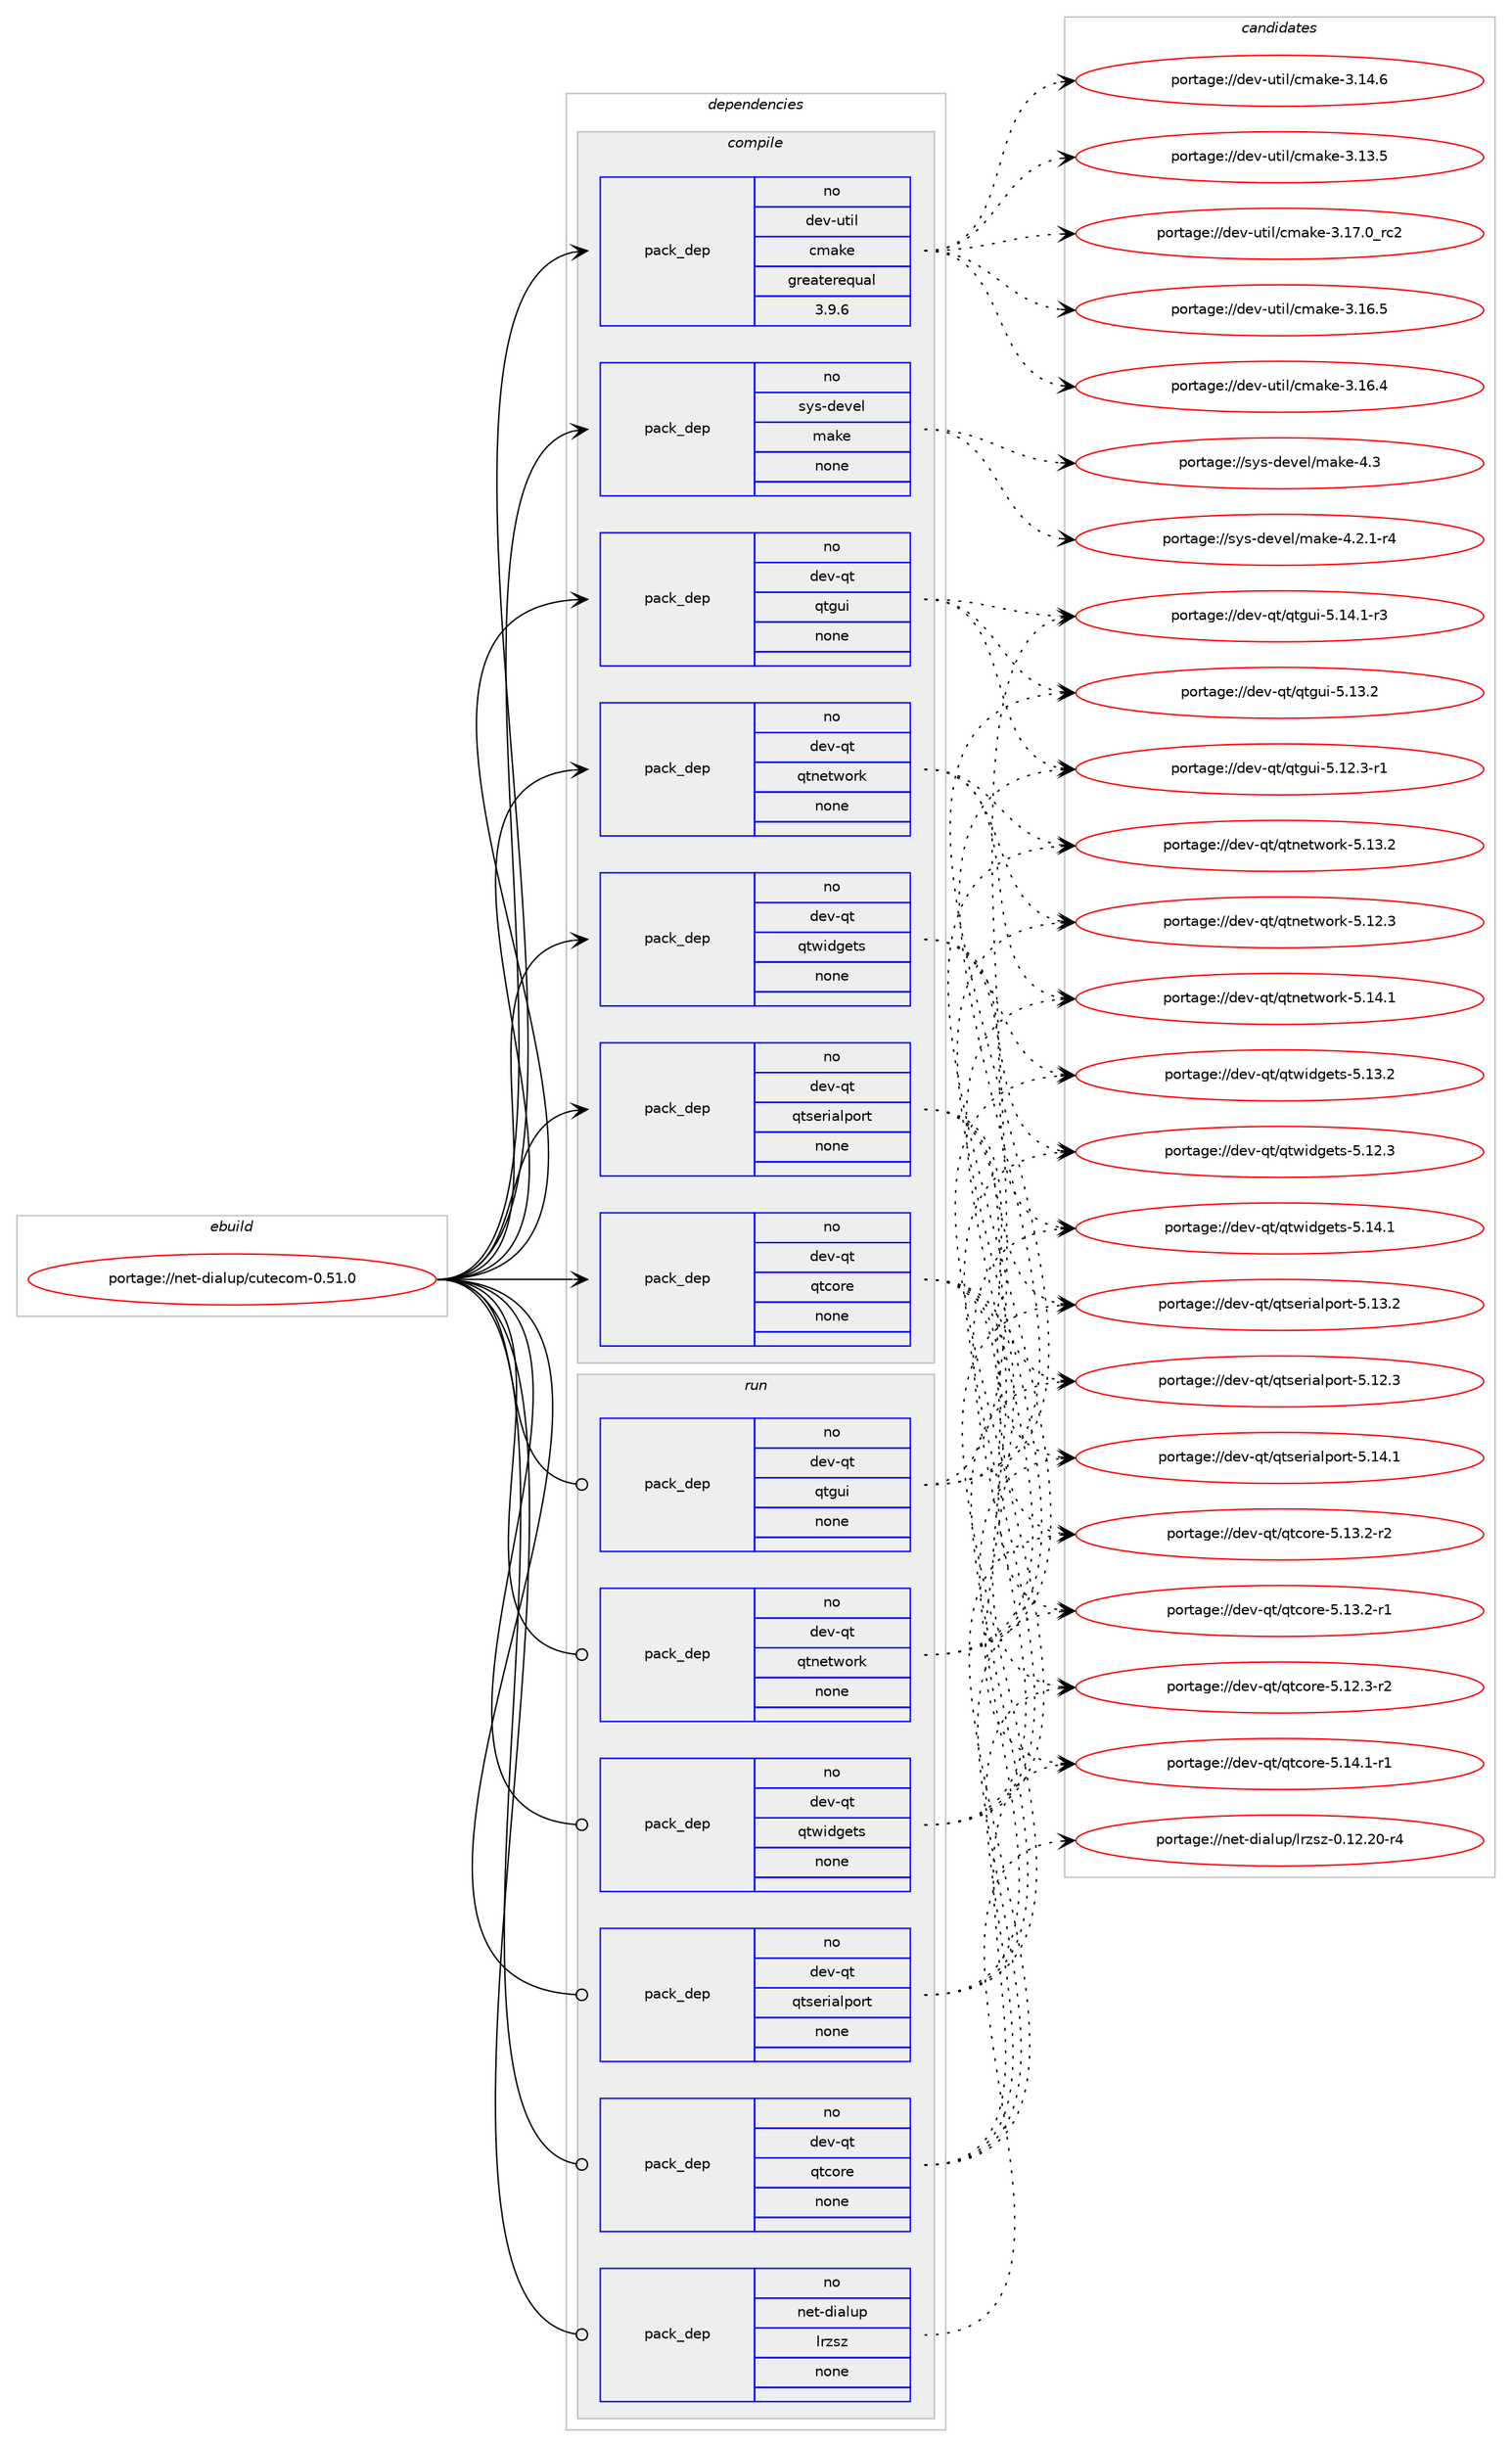 digraph prolog {

# *************
# Graph options
# *************

newrank=true;
concentrate=true;
compound=true;
graph [rankdir=LR,fontname=Helvetica,fontsize=10,ranksep=1.5];#, ranksep=2.5, nodesep=0.2];
edge  [arrowhead=vee];
node  [fontname=Helvetica,fontsize=10];

# **********
# The ebuild
# **********

subgraph cluster_leftcol {
color=gray;
rank=same;
label=<<i>ebuild</i>>;
id [label="portage://net-dialup/cutecom-0.51.0", color=red, width=4, href="../net-dialup/cutecom-0.51.0.svg"];
}

# ****************
# The dependencies
# ****************

subgraph cluster_midcol {
color=gray;
label=<<i>dependencies</i>>;
subgraph cluster_compile {
fillcolor="#eeeeee";
style=filled;
label=<<i>compile</i>>;
subgraph pack51255 {
dependency66003 [label=<<TABLE BORDER="0" CELLBORDER="1" CELLSPACING="0" CELLPADDING="4" WIDTH="220"><TR><TD ROWSPAN="6" CELLPADDING="30">pack_dep</TD></TR><TR><TD WIDTH="110">no</TD></TR><TR><TD>dev-qt</TD></TR><TR><TD>qtcore</TD></TR><TR><TD>none</TD></TR><TR><TD></TD></TR></TABLE>>, shape=none, color=blue];
}
id:e -> dependency66003:w [weight=20,style="solid",arrowhead="vee"];
subgraph pack51256 {
dependency66004 [label=<<TABLE BORDER="0" CELLBORDER="1" CELLSPACING="0" CELLPADDING="4" WIDTH="220"><TR><TD ROWSPAN="6" CELLPADDING="30">pack_dep</TD></TR><TR><TD WIDTH="110">no</TD></TR><TR><TD>dev-qt</TD></TR><TR><TD>qtgui</TD></TR><TR><TD>none</TD></TR><TR><TD></TD></TR></TABLE>>, shape=none, color=blue];
}
id:e -> dependency66004:w [weight=20,style="solid",arrowhead="vee"];
subgraph pack51257 {
dependency66005 [label=<<TABLE BORDER="0" CELLBORDER="1" CELLSPACING="0" CELLPADDING="4" WIDTH="220"><TR><TD ROWSPAN="6" CELLPADDING="30">pack_dep</TD></TR><TR><TD WIDTH="110">no</TD></TR><TR><TD>dev-qt</TD></TR><TR><TD>qtnetwork</TD></TR><TR><TD>none</TD></TR><TR><TD></TD></TR></TABLE>>, shape=none, color=blue];
}
id:e -> dependency66005:w [weight=20,style="solid",arrowhead="vee"];
subgraph pack51258 {
dependency66006 [label=<<TABLE BORDER="0" CELLBORDER="1" CELLSPACING="0" CELLPADDING="4" WIDTH="220"><TR><TD ROWSPAN="6" CELLPADDING="30">pack_dep</TD></TR><TR><TD WIDTH="110">no</TD></TR><TR><TD>dev-qt</TD></TR><TR><TD>qtserialport</TD></TR><TR><TD>none</TD></TR><TR><TD></TD></TR></TABLE>>, shape=none, color=blue];
}
id:e -> dependency66006:w [weight=20,style="solid",arrowhead="vee"];
subgraph pack51259 {
dependency66007 [label=<<TABLE BORDER="0" CELLBORDER="1" CELLSPACING="0" CELLPADDING="4" WIDTH="220"><TR><TD ROWSPAN="6" CELLPADDING="30">pack_dep</TD></TR><TR><TD WIDTH="110">no</TD></TR><TR><TD>dev-qt</TD></TR><TR><TD>qtwidgets</TD></TR><TR><TD>none</TD></TR><TR><TD></TD></TR></TABLE>>, shape=none, color=blue];
}
id:e -> dependency66007:w [weight=20,style="solid",arrowhead="vee"];
subgraph pack51260 {
dependency66008 [label=<<TABLE BORDER="0" CELLBORDER="1" CELLSPACING="0" CELLPADDING="4" WIDTH="220"><TR><TD ROWSPAN="6" CELLPADDING="30">pack_dep</TD></TR><TR><TD WIDTH="110">no</TD></TR><TR><TD>dev-util</TD></TR><TR><TD>cmake</TD></TR><TR><TD>greaterequal</TD></TR><TR><TD>3.9.6</TD></TR></TABLE>>, shape=none, color=blue];
}
id:e -> dependency66008:w [weight=20,style="solid",arrowhead="vee"];
subgraph pack51261 {
dependency66009 [label=<<TABLE BORDER="0" CELLBORDER="1" CELLSPACING="0" CELLPADDING="4" WIDTH="220"><TR><TD ROWSPAN="6" CELLPADDING="30">pack_dep</TD></TR><TR><TD WIDTH="110">no</TD></TR><TR><TD>sys-devel</TD></TR><TR><TD>make</TD></TR><TR><TD>none</TD></TR><TR><TD></TD></TR></TABLE>>, shape=none, color=blue];
}
id:e -> dependency66009:w [weight=20,style="solid",arrowhead="vee"];
}
subgraph cluster_compileandrun {
fillcolor="#eeeeee";
style=filled;
label=<<i>compile and run</i>>;
}
subgraph cluster_run {
fillcolor="#eeeeee";
style=filled;
label=<<i>run</i>>;
subgraph pack51262 {
dependency66010 [label=<<TABLE BORDER="0" CELLBORDER="1" CELLSPACING="0" CELLPADDING="4" WIDTH="220"><TR><TD ROWSPAN="6" CELLPADDING="30">pack_dep</TD></TR><TR><TD WIDTH="110">no</TD></TR><TR><TD>dev-qt</TD></TR><TR><TD>qtcore</TD></TR><TR><TD>none</TD></TR><TR><TD></TD></TR></TABLE>>, shape=none, color=blue];
}
id:e -> dependency66010:w [weight=20,style="solid",arrowhead="odot"];
subgraph pack51263 {
dependency66011 [label=<<TABLE BORDER="0" CELLBORDER="1" CELLSPACING="0" CELLPADDING="4" WIDTH="220"><TR><TD ROWSPAN="6" CELLPADDING="30">pack_dep</TD></TR><TR><TD WIDTH="110">no</TD></TR><TR><TD>dev-qt</TD></TR><TR><TD>qtgui</TD></TR><TR><TD>none</TD></TR><TR><TD></TD></TR></TABLE>>, shape=none, color=blue];
}
id:e -> dependency66011:w [weight=20,style="solid",arrowhead="odot"];
subgraph pack51264 {
dependency66012 [label=<<TABLE BORDER="0" CELLBORDER="1" CELLSPACING="0" CELLPADDING="4" WIDTH="220"><TR><TD ROWSPAN="6" CELLPADDING="30">pack_dep</TD></TR><TR><TD WIDTH="110">no</TD></TR><TR><TD>dev-qt</TD></TR><TR><TD>qtnetwork</TD></TR><TR><TD>none</TD></TR><TR><TD></TD></TR></TABLE>>, shape=none, color=blue];
}
id:e -> dependency66012:w [weight=20,style="solid",arrowhead="odot"];
subgraph pack51265 {
dependency66013 [label=<<TABLE BORDER="0" CELLBORDER="1" CELLSPACING="0" CELLPADDING="4" WIDTH="220"><TR><TD ROWSPAN="6" CELLPADDING="30">pack_dep</TD></TR><TR><TD WIDTH="110">no</TD></TR><TR><TD>dev-qt</TD></TR><TR><TD>qtserialport</TD></TR><TR><TD>none</TD></TR><TR><TD></TD></TR></TABLE>>, shape=none, color=blue];
}
id:e -> dependency66013:w [weight=20,style="solid",arrowhead="odot"];
subgraph pack51266 {
dependency66014 [label=<<TABLE BORDER="0" CELLBORDER="1" CELLSPACING="0" CELLPADDING="4" WIDTH="220"><TR><TD ROWSPAN="6" CELLPADDING="30">pack_dep</TD></TR><TR><TD WIDTH="110">no</TD></TR><TR><TD>dev-qt</TD></TR><TR><TD>qtwidgets</TD></TR><TR><TD>none</TD></TR><TR><TD></TD></TR></TABLE>>, shape=none, color=blue];
}
id:e -> dependency66014:w [weight=20,style="solid",arrowhead="odot"];
subgraph pack51267 {
dependency66015 [label=<<TABLE BORDER="0" CELLBORDER="1" CELLSPACING="0" CELLPADDING="4" WIDTH="220"><TR><TD ROWSPAN="6" CELLPADDING="30">pack_dep</TD></TR><TR><TD WIDTH="110">no</TD></TR><TR><TD>net-dialup</TD></TR><TR><TD>lrzsz</TD></TR><TR><TD>none</TD></TR><TR><TD></TD></TR></TABLE>>, shape=none, color=blue];
}
id:e -> dependency66015:w [weight=20,style="solid",arrowhead="odot"];
}
}

# **************
# The candidates
# **************

subgraph cluster_choices {
rank=same;
color=gray;
label=<<i>candidates</i>>;

subgraph choice51255 {
color=black;
nodesep=1;
choice100101118451131164711311699111114101455346495246494511449 [label="portage://dev-qt/qtcore-5.14.1-r1", color=red, width=4,href="../dev-qt/qtcore-5.14.1-r1.svg"];
choice100101118451131164711311699111114101455346495146504511450 [label="portage://dev-qt/qtcore-5.13.2-r2", color=red, width=4,href="../dev-qt/qtcore-5.13.2-r2.svg"];
choice100101118451131164711311699111114101455346495146504511449 [label="portage://dev-qt/qtcore-5.13.2-r1", color=red, width=4,href="../dev-qt/qtcore-5.13.2-r1.svg"];
choice100101118451131164711311699111114101455346495046514511450 [label="portage://dev-qt/qtcore-5.12.3-r2", color=red, width=4,href="../dev-qt/qtcore-5.12.3-r2.svg"];
dependency66003:e -> choice100101118451131164711311699111114101455346495246494511449:w [style=dotted,weight="100"];
dependency66003:e -> choice100101118451131164711311699111114101455346495146504511450:w [style=dotted,weight="100"];
dependency66003:e -> choice100101118451131164711311699111114101455346495146504511449:w [style=dotted,weight="100"];
dependency66003:e -> choice100101118451131164711311699111114101455346495046514511450:w [style=dotted,weight="100"];
}
subgraph choice51256 {
color=black;
nodesep=1;
choice1001011184511311647113116103117105455346495246494511451 [label="portage://dev-qt/qtgui-5.14.1-r3", color=red, width=4,href="../dev-qt/qtgui-5.14.1-r3.svg"];
choice100101118451131164711311610311710545534649514650 [label="portage://dev-qt/qtgui-5.13.2", color=red, width=4,href="../dev-qt/qtgui-5.13.2.svg"];
choice1001011184511311647113116103117105455346495046514511449 [label="portage://dev-qt/qtgui-5.12.3-r1", color=red, width=4,href="../dev-qt/qtgui-5.12.3-r1.svg"];
dependency66004:e -> choice1001011184511311647113116103117105455346495246494511451:w [style=dotted,weight="100"];
dependency66004:e -> choice100101118451131164711311610311710545534649514650:w [style=dotted,weight="100"];
dependency66004:e -> choice1001011184511311647113116103117105455346495046514511449:w [style=dotted,weight="100"];
}
subgraph choice51257 {
color=black;
nodesep=1;
choice100101118451131164711311611010111611911111410745534649524649 [label="portage://dev-qt/qtnetwork-5.14.1", color=red, width=4,href="../dev-qt/qtnetwork-5.14.1.svg"];
choice100101118451131164711311611010111611911111410745534649514650 [label="portage://dev-qt/qtnetwork-5.13.2", color=red, width=4,href="../dev-qt/qtnetwork-5.13.2.svg"];
choice100101118451131164711311611010111611911111410745534649504651 [label="portage://dev-qt/qtnetwork-5.12.3", color=red, width=4,href="../dev-qt/qtnetwork-5.12.3.svg"];
dependency66005:e -> choice100101118451131164711311611010111611911111410745534649524649:w [style=dotted,weight="100"];
dependency66005:e -> choice100101118451131164711311611010111611911111410745534649514650:w [style=dotted,weight="100"];
dependency66005:e -> choice100101118451131164711311611010111611911111410745534649504651:w [style=dotted,weight="100"];
}
subgraph choice51258 {
color=black;
nodesep=1;
choice10010111845113116471131161151011141059710811211111411645534649524649 [label="portage://dev-qt/qtserialport-5.14.1", color=red, width=4,href="../dev-qt/qtserialport-5.14.1.svg"];
choice10010111845113116471131161151011141059710811211111411645534649514650 [label="portage://dev-qt/qtserialport-5.13.2", color=red, width=4,href="../dev-qt/qtserialport-5.13.2.svg"];
choice10010111845113116471131161151011141059710811211111411645534649504651 [label="portage://dev-qt/qtserialport-5.12.3", color=red, width=4,href="../dev-qt/qtserialport-5.12.3.svg"];
dependency66006:e -> choice10010111845113116471131161151011141059710811211111411645534649524649:w [style=dotted,weight="100"];
dependency66006:e -> choice10010111845113116471131161151011141059710811211111411645534649514650:w [style=dotted,weight="100"];
dependency66006:e -> choice10010111845113116471131161151011141059710811211111411645534649504651:w [style=dotted,weight="100"];
}
subgraph choice51259 {
color=black;
nodesep=1;
choice100101118451131164711311611910510010310111611545534649524649 [label="portage://dev-qt/qtwidgets-5.14.1", color=red, width=4,href="../dev-qt/qtwidgets-5.14.1.svg"];
choice100101118451131164711311611910510010310111611545534649514650 [label="portage://dev-qt/qtwidgets-5.13.2", color=red, width=4,href="../dev-qt/qtwidgets-5.13.2.svg"];
choice100101118451131164711311611910510010310111611545534649504651 [label="portage://dev-qt/qtwidgets-5.12.3", color=red, width=4,href="../dev-qt/qtwidgets-5.12.3.svg"];
dependency66007:e -> choice100101118451131164711311611910510010310111611545534649524649:w [style=dotted,weight="100"];
dependency66007:e -> choice100101118451131164711311611910510010310111611545534649514650:w [style=dotted,weight="100"];
dependency66007:e -> choice100101118451131164711311611910510010310111611545534649504651:w [style=dotted,weight="100"];
}
subgraph choice51260 {
color=black;
nodesep=1;
choice1001011184511711610510847991099710710145514649554648951149950 [label="portage://dev-util/cmake-3.17.0_rc2", color=red, width=4,href="../dev-util/cmake-3.17.0_rc2.svg"];
choice1001011184511711610510847991099710710145514649544653 [label="portage://dev-util/cmake-3.16.5", color=red, width=4,href="../dev-util/cmake-3.16.5.svg"];
choice1001011184511711610510847991099710710145514649544652 [label="portage://dev-util/cmake-3.16.4", color=red, width=4,href="../dev-util/cmake-3.16.4.svg"];
choice1001011184511711610510847991099710710145514649524654 [label="portage://dev-util/cmake-3.14.6", color=red, width=4,href="../dev-util/cmake-3.14.6.svg"];
choice1001011184511711610510847991099710710145514649514653 [label="portage://dev-util/cmake-3.13.5", color=red, width=4,href="../dev-util/cmake-3.13.5.svg"];
dependency66008:e -> choice1001011184511711610510847991099710710145514649554648951149950:w [style=dotted,weight="100"];
dependency66008:e -> choice1001011184511711610510847991099710710145514649544653:w [style=dotted,weight="100"];
dependency66008:e -> choice1001011184511711610510847991099710710145514649544652:w [style=dotted,weight="100"];
dependency66008:e -> choice1001011184511711610510847991099710710145514649524654:w [style=dotted,weight="100"];
dependency66008:e -> choice1001011184511711610510847991099710710145514649514653:w [style=dotted,weight="100"];
}
subgraph choice51261 {
color=black;
nodesep=1;
choice11512111545100101118101108471099710710145524651 [label="portage://sys-devel/make-4.3", color=red, width=4,href="../sys-devel/make-4.3.svg"];
choice1151211154510010111810110847109971071014552465046494511452 [label="portage://sys-devel/make-4.2.1-r4", color=red, width=4,href="../sys-devel/make-4.2.1-r4.svg"];
dependency66009:e -> choice11512111545100101118101108471099710710145524651:w [style=dotted,weight="100"];
dependency66009:e -> choice1151211154510010111810110847109971071014552465046494511452:w [style=dotted,weight="100"];
}
subgraph choice51262 {
color=black;
nodesep=1;
choice100101118451131164711311699111114101455346495246494511449 [label="portage://dev-qt/qtcore-5.14.1-r1", color=red, width=4,href="../dev-qt/qtcore-5.14.1-r1.svg"];
choice100101118451131164711311699111114101455346495146504511450 [label="portage://dev-qt/qtcore-5.13.2-r2", color=red, width=4,href="../dev-qt/qtcore-5.13.2-r2.svg"];
choice100101118451131164711311699111114101455346495146504511449 [label="portage://dev-qt/qtcore-5.13.2-r1", color=red, width=4,href="../dev-qt/qtcore-5.13.2-r1.svg"];
choice100101118451131164711311699111114101455346495046514511450 [label="portage://dev-qt/qtcore-5.12.3-r2", color=red, width=4,href="../dev-qt/qtcore-5.12.3-r2.svg"];
dependency66010:e -> choice100101118451131164711311699111114101455346495246494511449:w [style=dotted,weight="100"];
dependency66010:e -> choice100101118451131164711311699111114101455346495146504511450:w [style=dotted,weight="100"];
dependency66010:e -> choice100101118451131164711311699111114101455346495146504511449:w [style=dotted,weight="100"];
dependency66010:e -> choice100101118451131164711311699111114101455346495046514511450:w [style=dotted,weight="100"];
}
subgraph choice51263 {
color=black;
nodesep=1;
choice1001011184511311647113116103117105455346495246494511451 [label="portage://dev-qt/qtgui-5.14.1-r3", color=red, width=4,href="../dev-qt/qtgui-5.14.1-r3.svg"];
choice100101118451131164711311610311710545534649514650 [label="portage://dev-qt/qtgui-5.13.2", color=red, width=4,href="../dev-qt/qtgui-5.13.2.svg"];
choice1001011184511311647113116103117105455346495046514511449 [label="portage://dev-qt/qtgui-5.12.3-r1", color=red, width=4,href="../dev-qt/qtgui-5.12.3-r1.svg"];
dependency66011:e -> choice1001011184511311647113116103117105455346495246494511451:w [style=dotted,weight="100"];
dependency66011:e -> choice100101118451131164711311610311710545534649514650:w [style=dotted,weight="100"];
dependency66011:e -> choice1001011184511311647113116103117105455346495046514511449:w [style=dotted,weight="100"];
}
subgraph choice51264 {
color=black;
nodesep=1;
choice100101118451131164711311611010111611911111410745534649524649 [label="portage://dev-qt/qtnetwork-5.14.1", color=red, width=4,href="../dev-qt/qtnetwork-5.14.1.svg"];
choice100101118451131164711311611010111611911111410745534649514650 [label="portage://dev-qt/qtnetwork-5.13.2", color=red, width=4,href="../dev-qt/qtnetwork-5.13.2.svg"];
choice100101118451131164711311611010111611911111410745534649504651 [label="portage://dev-qt/qtnetwork-5.12.3", color=red, width=4,href="../dev-qt/qtnetwork-5.12.3.svg"];
dependency66012:e -> choice100101118451131164711311611010111611911111410745534649524649:w [style=dotted,weight="100"];
dependency66012:e -> choice100101118451131164711311611010111611911111410745534649514650:w [style=dotted,weight="100"];
dependency66012:e -> choice100101118451131164711311611010111611911111410745534649504651:w [style=dotted,weight="100"];
}
subgraph choice51265 {
color=black;
nodesep=1;
choice10010111845113116471131161151011141059710811211111411645534649524649 [label="portage://dev-qt/qtserialport-5.14.1", color=red, width=4,href="../dev-qt/qtserialport-5.14.1.svg"];
choice10010111845113116471131161151011141059710811211111411645534649514650 [label="portage://dev-qt/qtserialport-5.13.2", color=red, width=4,href="../dev-qt/qtserialport-5.13.2.svg"];
choice10010111845113116471131161151011141059710811211111411645534649504651 [label="portage://dev-qt/qtserialport-5.12.3", color=red, width=4,href="../dev-qt/qtserialport-5.12.3.svg"];
dependency66013:e -> choice10010111845113116471131161151011141059710811211111411645534649524649:w [style=dotted,weight="100"];
dependency66013:e -> choice10010111845113116471131161151011141059710811211111411645534649514650:w [style=dotted,weight="100"];
dependency66013:e -> choice10010111845113116471131161151011141059710811211111411645534649504651:w [style=dotted,weight="100"];
}
subgraph choice51266 {
color=black;
nodesep=1;
choice100101118451131164711311611910510010310111611545534649524649 [label="portage://dev-qt/qtwidgets-5.14.1", color=red, width=4,href="../dev-qt/qtwidgets-5.14.1.svg"];
choice100101118451131164711311611910510010310111611545534649514650 [label="portage://dev-qt/qtwidgets-5.13.2", color=red, width=4,href="../dev-qt/qtwidgets-5.13.2.svg"];
choice100101118451131164711311611910510010310111611545534649504651 [label="portage://dev-qt/qtwidgets-5.12.3", color=red, width=4,href="../dev-qt/qtwidgets-5.12.3.svg"];
dependency66014:e -> choice100101118451131164711311611910510010310111611545534649524649:w [style=dotted,weight="100"];
dependency66014:e -> choice100101118451131164711311611910510010310111611545534649514650:w [style=dotted,weight="100"];
dependency66014:e -> choice100101118451131164711311611910510010310111611545534649504651:w [style=dotted,weight="100"];
}
subgraph choice51267 {
color=black;
nodesep=1;
choice11010111645100105971081171124710811412211512245484649504650484511452 [label="portage://net-dialup/lrzsz-0.12.20-r4", color=red, width=4,href="../net-dialup/lrzsz-0.12.20-r4.svg"];
dependency66015:e -> choice11010111645100105971081171124710811412211512245484649504650484511452:w [style=dotted,weight="100"];
}
}

}
